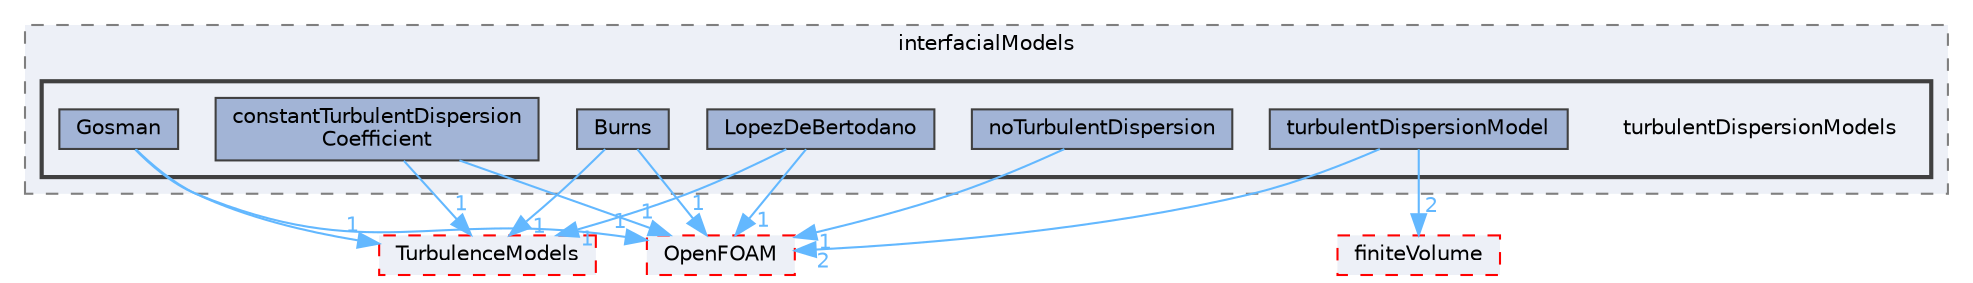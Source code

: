 digraph "src/phaseSystemModels/twoPhaseEuler/twoPhaseSystem/interfacialModels/turbulentDispersionModels"
{
 // LATEX_PDF_SIZE
  bgcolor="transparent";
  edge [fontname=Helvetica,fontsize=10,labelfontname=Helvetica,labelfontsize=10];
  node [fontname=Helvetica,fontsize=10,shape=box,height=0.2,width=0.4];
  compound=true
  subgraph clusterdir_e8eee81cc7e4f9cbfe1fba61f3562479 {
    graph [ bgcolor="#edf0f7", pencolor="grey50", label="interfacialModels", fontname=Helvetica,fontsize=10 style="filled,dashed", URL="dir_e8eee81cc7e4f9cbfe1fba61f3562479.html",tooltip=""]
  subgraph clusterdir_db1b9195ef191fc714fd27cb4cadb3fa {
    graph [ bgcolor="#edf0f7", pencolor="grey25", label="", fontname=Helvetica,fontsize=10 style="filled,bold", URL="dir_db1b9195ef191fc714fd27cb4cadb3fa.html",tooltip=""]
    dir_db1b9195ef191fc714fd27cb4cadb3fa [shape=plaintext, label="turbulentDispersionModels"];
  dir_3159082803b29b57120a45fb68bbf521 [label="Burns", fillcolor="#a2b4d6", color="grey25", style="filled", URL="dir_3159082803b29b57120a45fb68bbf521.html",tooltip=""];
  dir_32ab29cb81122c136c0a43cc145475ab [label="constantTurbulentDispersion\lCoefficient", fillcolor="#a2b4d6", color="grey25", style="filled", URL="dir_32ab29cb81122c136c0a43cc145475ab.html",tooltip=""];
  dir_532043b0cea196d4418f77b1658625c2 [label="Gosman", fillcolor="#a2b4d6", color="grey25", style="filled", URL="dir_532043b0cea196d4418f77b1658625c2.html",tooltip=""];
  dir_1ac376b6566a99be7d2b048f6a7bfbff [label="LopezDeBertodano", fillcolor="#a2b4d6", color="grey25", style="filled", URL="dir_1ac376b6566a99be7d2b048f6a7bfbff.html",tooltip=""];
  dir_c77e6aeed1d12c3230348bfbd99a5123 [label="noTurbulentDispersion", fillcolor="#a2b4d6", color="grey25", style="filled", URL="dir_c77e6aeed1d12c3230348bfbd99a5123.html",tooltip=""];
  dir_8d84300f282f539cdccbadd4e8d5c31f [label="turbulentDispersionModel", fillcolor="#a2b4d6", color="grey25", style="filled", URL="dir_8d84300f282f539cdccbadd4e8d5c31f.html",tooltip=""];
  }
  }
  dir_1eda626aeac0f0ad2848c36acaa5d501 [label="TurbulenceModels", fillcolor="#edf0f7", color="red", style="filled,dashed", URL="dir_1eda626aeac0f0ad2848c36acaa5d501.html",tooltip=""];
  dir_9bd15774b555cf7259a6fa18f99fe99b [label="finiteVolume", fillcolor="#edf0f7", color="red", style="filled,dashed", URL="dir_9bd15774b555cf7259a6fa18f99fe99b.html",tooltip=""];
  dir_c5473ff19b20e6ec4dfe5c310b3778a8 [label="OpenFOAM", fillcolor="#edf0f7", color="red", style="filled,dashed", URL="dir_c5473ff19b20e6ec4dfe5c310b3778a8.html",tooltip=""];
  dir_3159082803b29b57120a45fb68bbf521->dir_1eda626aeac0f0ad2848c36acaa5d501 [headlabel="1", labeldistance=1.5 headhref="dir_000365_004143.html" href="dir_000365_004143.html" color="steelblue1" fontcolor="steelblue1"];
  dir_3159082803b29b57120a45fb68bbf521->dir_c5473ff19b20e6ec4dfe5c310b3778a8 [headlabel="1", labeldistance=1.5 headhref="dir_000365_002695.html" href="dir_000365_002695.html" color="steelblue1" fontcolor="steelblue1"];
  dir_32ab29cb81122c136c0a43cc145475ab->dir_1eda626aeac0f0ad2848c36acaa5d501 [headlabel="1", labeldistance=1.5 headhref="dir_000643_004143.html" href="dir_000643_004143.html" color="steelblue1" fontcolor="steelblue1"];
  dir_32ab29cb81122c136c0a43cc145475ab->dir_c5473ff19b20e6ec4dfe5c310b3778a8 [headlabel="1", labeldistance=1.5 headhref="dir_000643_002695.html" href="dir_000643_002695.html" color="steelblue1" fontcolor="steelblue1"];
  dir_532043b0cea196d4418f77b1658625c2->dir_1eda626aeac0f0ad2848c36acaa5d501 [headlabel="1", labeldistance=1.5 headhref="dir_001662_004143.html" href="dir_001662_004143.html" color="steelblue1" fontcolor="steelblue1"];
  dir_532043b0cea196d4418f77b1658625c2->dir_c5473ff19b20e6ec4dfe5c310b3778a8 [headlabel="1", labeldistance=1.5 headhref="dir_001662_002695.html" href="dir_001662_002695.html" color="steelblue1" fontcolor="steelblue1"];
  dir_1ac376b6566a99be7d2b048f6a7bfbff->dir_1eda626aeac0f0ad2848c36acaa5d501 [headlabel="1", labeldistance=1.5 headhref="dir_002263_004143.html" href="dir_002263_004143.html" color="steelblue1" fontcolor="steelblue1"];
  dir_1ac376b6566a99be7d2b048f6a7bfbff->dir_c5473ff19b20e6ec4dfe5c310b3778a8 [headlabel="1", labeldistance=1.5 headhref="dir_002263_002695.html" href="dir_002263_002695.html" color="steelblue1" fontcolor="steelblue1"];
  dir_c77e6aeed1d12c3230348bfbd99a5123->dir_c5473ff19b20e6ec4dfe5c310b3778a8 [headlabel="1", labeldistance=1.5 headhref="dir_002608_002695.html" href="dir_002608_002695.html" color="steelblue1" fontcolor="steelblue1"];
  dir_8d84300f282f539cdccbadd4e8d5c31f->dir_9bd15774b555cf7259a6fa18f99fe99b [headlabel="2", labeldistance=1.5 headhref="dir_004151_001387.html" href="dir_004151_001387.html" color="steelblue1" fontcolor="steelblue1"];
  dir_8d84300f282f539cdccbadd4e8d5c31f->dir_c5473ff19b20e6ec4dfe5c310b3778a8 [headlabel="2", labeldistance=1.5 headhref="dir_004151_002695.html" href="dir_004151_002695.html" color="steelblue1" fontcolor="steelblue1"];
}
